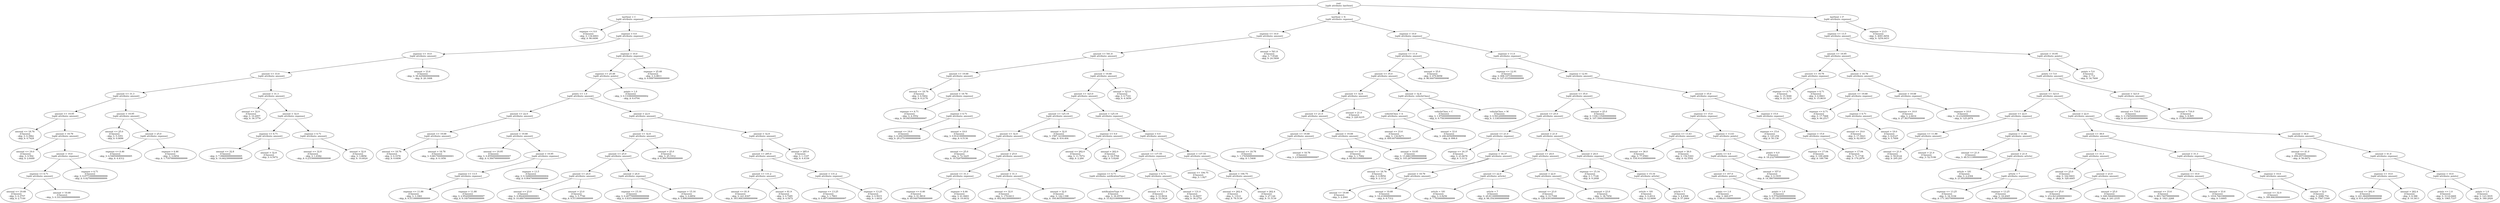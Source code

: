 // Road_Traffic_Fine_Management_Process-p_3-9
digraph "Road_Traffic_Fine_Management_Process-p_3-9" {
	"3e860911-e850-4b30-8b24-6344cf34b889" [label="root 
 [split attribute: lastSent]"]
	"606632a6-4777-4c42-a4dd-ae7293cd2517" [label="lastSent = C 
 [split attribute: expense]"]
	"3e860911-e850-4b30-8b24-6344cf34b889" -> "606632a6-4777-4c42-a4dd-ae7293cd2517"
	"7e75f467-8477-4f25-a066-72a05daa193a" [label="expense <= 0.0 
 [Classes]: 
 - skip_3: 134.6003 
 - skip_4: 86.6496"]
	"606632a6-4777-4c42-a4dd-ae7293cd2517" -> "7e75f467-8477-4f25-a066-72a05daa193a"
	"1f48f1d6-de43-4630-88c9-9757f2afadd5" [label="expense > 0.0 
 [split attribute: expense]"]
	"606632a6-4777-4c42-a4dd-ae7293cd2517" -> "1f48f1d6-de43-4630-88c9-9757f2afadd5"
	"d283c1f4-e67e-47c6-b263-8252c36c9f81" [label="expense <= 10.0 
 [split attribute: amount]"]
	"1f48f1d6-de43-4630-88c9-9757f2afadd5" -> "d283c1f4-e67e-47c6-b263-8252c36c9f81"
	"c2f6b8d6-0131-44cf-8bc7-99d8a92acdb5" [label="amount <= 33.6 
 [split attribute: amount]"]
	"d283c1f4-e67e-47c6-b263-8252c36c9f81" -> "c2f6b8d6-0131-44cf-8bc7-99d8a92acdb5"
	"9b2eb2ec-3034-41ed-a1fa-fab0d1d97e1f" [label="amount <= 31.3 
 [split attribute: amount]"]
	"c2f6b8d6-0131-44cf-8bc7-99d8a92acdb5" -> "9b2eb2ec-3034-41ed-a1fa-fab0d1d97e1f"
	"ccdbf25b-654c-4292-a354-b0bbafd02d6f" [label="amount <= 19.95 
 [split attribute: amount]"]
	"9b2eb2ec-3034-41ed-a1fa-fab0d1d97e1f" -> "ccdbf25b-654c-4292-a354-b0bbafd02d6f"
	"87e9acaa-77d1-4ef2-b3b9-76368590106e" [label="amount <= 18.78 
 [Classes]: 
 - skip_3: 0.3962 
 - skip_4: 0.7424"]
	"ccdbf25b-654c-4292-a354-b0bbafd02d6f" -> "87e9acaa-77d1-4ef2-b3b9-76368590106e"
	"df975d0e-b97f-4ac3-a427-82437fca4ef0" [label="amount > 18.78 
 [split attribute: amount]"]
	"ccdbf25b-654c-4292-a354-b0bbafd02d6f" -> "df975d0e-b97f-4ac3-a427-82437fca4ef0"
	"950aac5c-122a-43d3-adfb-528ba4b617d9" [label="amount <= 19.0 
 [Classes]: 
 - skip_3: 0.502 
 - skip_4: 2.6448"]
	"df975d0e-b97f-4ac3-a427-82437fca4ef0" -> "950aac5c-122a-43d3-adfb-528ba4b617d9"
	"170f0185-d921-4648-82ff-cbd2063bddf5" [label="amount > 19.0 
 [split attribute: expense]"]
	"df975d0e-b97f-4ac3-a427-82437fca4ef0" -> "170f0185-d921-4648-82ff-cbd2063bddf5"
	"0a7f22c3-a87c-4e6f-b667-928172654b8d" [label="expense <= 6.71 
 [split attribute: amount]"]
	"170f0185-d921-4648-82ff-cbd2063bddf5" -> "0a7f22c3-a87c-4e6f-b667-928172654b8d"
	"113275d0-b5c7-4788-b492-322471f26c6c" [label="amount <= 19.68 
 [Classes]: 
 - skip_3: 0.3757 
 - skip_4: 2.7144"]
	"0a7f22c3-a87c-4e6f-b667-928172654b8d" -> "113275d0-b5c7-4788-b492-322471f26c6c"
	"c49f48bc-19ba-4c1e-990c-4a7c4b30fd4e" [label="amount > 19.68 
 [Classes]: 
 - skip_3: 0.10139999999999999"]
	"0a7f22c3-a87c-4e6f-b667-928172654b8d" -> "c49f48bc-19ba-4c1e-990c-4a7c4b30fd4e"
	"a0d50457-816e-4fbb-904a-67626ef5f2e2" [label="expense > 6.71 
 [Classes]: 
 - skip_3: 0.07719999999999999 
 - skip_4: 0.9279999999999999"]
	"170f0185-d921-4648-82ff-cbd2063bddf5" -> "a0d50457-816e-4fbb-904a-67626ef5f2e2"
	"cab33cfc-0b64-443a-a31e-636adf999648" [label="amount > 19.95 
 [split attribute: amount]"]
	"9b2eb2ec-3034-41ed-a1fa-fab0d1d97e1f" -> "cab33cfc-0b64-443a-a31e-636adf999648"
	"89feb1f9-775b-45a9-af47-04e6e8a1ac65" [label="amount <= 25.0 
 [Classes]: 
 - skip_3: 5.1051 
 - skip_4: 0.0696"]
	"cab33cfc-0b64-443a-a31e-636adf999648" -> "89feb1f9-775b-45a9-af47-04e6e8a1ac65"
	"17c84a5b-fd9e-43e4-9876-f412c5ae220a" [label="amount > 25.0 
 [split attribute: expense]"]
	"cab33cfc-0b64-443a-a31e-636adf999648" -> "17c84a5b-fd9e-43e4-9876-f412c5ae220a"
	"41123c08-3abc-4b23-abe5-274251a25013" [label="expense <= 6.46 
 [Classes]: 
 - skip_3: 4.5485999999999995 
 - skip_4: 4.4312"]
	"17c84a5b-fd9e-43e4-9876-f412c5ae220a" -> "41123c08-3abc-4b23-abe5-274251a25013"
	"39a1c5d0-2c3d-44e6-858a-31b41bcdf614" [label="expense > 6.46 
 [Classes]: 
 - skip_3: 3.0454 
 - skip_4: 1.7167999999999999"]
	"17c84a5b-fd9e-43e4-9876-f412c5ae220a" -> "39a1c5d0-2c3d-44e6-858a-31b41bcdf614"
	"789661a3-50fe-49d3-a004-7d2cc0c4547b" [label="amount > 31.3 
 [split attribute: amount]"]
	"c2f6b8d6-0131-44cf-8bc7-99d8a92acdb5" -> "789661a3-50fe-49d3-a004-7d2cc0c4547b"
	"84130292-16d8-4c7d-bf4d-b6d0aac09f3e" [label="amount <= 32.0 
 [Classes]: 
 - skip_3: 10.2957 
 - skip_4: 36.3776"]
	"789661a3-50fe-49d3-a004-7d2cc0c4547b" -> "84130292-16d8-4c7d-bf4d-b6d0aac09f3e"
	"ed899dd4-9ab6-48ee-8c38-deed4238b79a" [label="amount > 32.0 
 [split attribute: expense]"]
	"789661a3-50fe-49d3-a004-7d2cc0c4547b" -> "ed899dd4-9ab6-48ee-8c38-deed4238b79a"
	"b372d299-51ae-48a2-a37e-11836c17e14c" [label="expense <= 6.71 
 [split attribute: amount]"]
	"ed899dd4-9ab6-48ee-8c38-deed4238b79a" -> "b372d299-51ae-48a2-a37e-11836c17e14c"
	"3d8cb34f-523e-4c8d-8f74-6d3a45f4d976" [label="amount <= 32.8 
 [Classes]: 
 - skip_3: 7.0969999999999995 
 - skip_4: 14.662399999999998"]
	"b372d299-51ae-48a2-a37e-11836c17e14c" -> "3d8cb34f-523e-4c8d-8f74-6d3a45f4d976"
	"ae5b9739-24ca-41ef-94e7-078ba8434cb5" [label="amount > 32.8 
 [Classes]: 
 - skip_3: 6.5472"]
	"b372d299-51ae-48a2-a37e-11836c17e14c" -> "ae5b9739-24ca-41ef-94e7-078ba8434cb5"
	"a68d0e0f-7b86-4404-b89e-222bf5f93ba1" [label="expense > 6.71 
 [split attribute: amount]"]
	"ed899dd4-9ab6-48ee-8c38-deed4238b79a" -> "a68d0e0f-7b86-4404-b89e-222bf5f93ba1"
	"83927cf9-b169-40d0-9d5e-eff86458a3bf" [label="amount <= 32.8 
 [Classes]: 
 - skip_3: 1.6382 
 - skip_4: 0.23199999999999998"]
	"a68d0e0f-7b86-4404-b89e-222bf5f93ba1" -> "83927cf9-b169-40d0-9d5e-eff86458a3bf"
	"0c2472f1-3f03-41ae-9f13-c21e7c4a89cf" [label="amount > 32.8 
 [Classes]: 
 - skip_3: 3.8856 
 - skip_4: 10.6024"]
	"a68d0e0f-7b86-4404-b89e-222bf5f93ba1" -> "0c2472f1-3f03-41ae-9f13-c21e7c4a89cf"
	"5e988e7b-d3e2-405a-8dd5-55d0955a1f40" [label="amount > 33.6 
 [Classes]: 
 - skip_3: 56.425900000000006 
 - skip_4: 20.1608"]
	"d283c1f4-e67e-47c6-b263-8252c36c9f81" -> "5e988e7b-d3e2-405a-8dd5-55d0955a1f40"
	"3ef0b7e0-240b-4c0c-ad1d-a2edf5186b3f" [label="expense > 10.0 
 [split attribute: expense]"]
	"1f48f1d6-de43-4630-88c9-9757f2afadd5" -> "3ef0b7e0-240b-4c0c-ad1d-a2edf5186b3f"
	"dec45a2b-4cc8-4e4a-8012-03ecd5d75d92" [label="expense <= 25.48 
 [split attribute: points]"]
	"3ef0b7e0-240b-4c0c-ad1d-a2edf5186b3f" -> "dec45a2b-4cc8-4e4a-8012-03ecd5d75d92"
	"bf08ad7b-4d54-4a03-a61b-03d665d82870" [label="points <= 1.0 
 [split attribute: amount]"]
	"dec45a2b-4cc8-4e4a-8012-03ecd5d75d92" -> "bf08ad7b-4d54-4a03-a61b-03d665d82870"
	"214dd8c8-b938-4e10-bc04-9956d8205964" [label="amount <= 22.0 
 [split attribute: amount]"]
	"bf08ad7b-4d54-4a03-a61b-03d665d82870" -> "214dd8c8-b938-4e10-bc04-9956d8205964"
	"71e7434e-8c07-46d3-b289-17fadc51e613" [label="amount <= 19.68 
 [split attribute: amount]"]
	"214dd8c8-b938-4e10-bc04-9956d8205964" -> "71e7434e-8c07-46d3-b289-17fadc51e613"
	"eb1face8-b4b9-42c8-9496-5b94bd4d3ec0" [label="amount <= 18.78 
 [Classes]: 
 - skip_3: 0.3378 
 - skip_4: 0.6496"]
	"71e7434e-8c07-46d3-b289-17fadc51e613" -> "eb1face8-b4b9-42c8-9496-5b94bd4d3ec0"
	"2a682358-296b-4e02-a022-86091d27e862" [label="amount > 18.78 
 [Classes]: 
 - skip_3: 0.6817000000000001 
 - skip_4: 0.1856"]
	"71e7434e-8c07-46d3-b289-17fadc51e613" -> "2a682358-296b-4e02-a022-86091d27e862"
	"82d2dad3-b1d6-4b17-8036-c3e2c4769d64" [label="amount > 19.68 
 [split attribute: amount]"]
	"214dd8c8-b938-4e10-bc04-9956d8205964" -> "82d2dad3-b1d6-4b17-8036-c3e2c4769d64"
	"a1e7edd1-5e9a-4b0b-8360-8f2277fee875" [label="amount <= 19.95 
 [Classes]: 
 - skip_3: 0.45500000000000007 
 - skip_4: 4.384799999999999"]
	"82d2dad3-b1d6-4b17-8036-c3e2c4769d64" -> "a1e7edd1-5e9a-4b0b-8360-8f2277fee875"
	"96ea91ce-7e95-42d5-8bad-27494a9e0b18" [label="amount > 19.95 
 [split attribute: expense]"]
	"82d2dad3-b1d6-4b17-8036-c3e2c4769d64" -> "96ea91ce-7e95-42d5-8bad-27494a9e0b18"
	"209f0136-66f5-4113-8aff-cb598caffcc0" [label="expense <= 13.5 
 [split attribute: expense]"]
	"96ea91ce-7e95-42d5-8bad-27494a9e0b18" -> "209f0136-66f5-4113-8aff-cb598caffcc0"
	"a313d7bc-0b6b-4b5d-b224-a2fa8e3be72c" [label="expense <= 11.88 
 [Classes]: 
 - skip_3: 3.1861 
 - skip_4: 9.511999999999999"]
	"209f0136-66f5-4113-8aff-cb598caffcc0" -> "a313d7bc-0b6b-4b5d-b224-a2fa8e3be72c"
	"9e9997f0-6cf6-46f7-bcd8-750bd7e0f82c" [label="expense > 11.88 
 [Classes]: 
 - skip_3: 2.9520999999999997 
 - skip_4: 9.140799999999999"]
	"209f0136-66f5-4113-8aff-cb598caffcc0" -> "9e9997f0-6cf6-46f7-bcd8-750bd7e0f82c"
	"c458fc06-489b-47d4-a2e1-a14fe851b2db" [label="expense > 13.5 
 [Classes]: 
 - skip_3: 0.32880000000000004 
 - skip_4: 0.9047999999999999"]
	"96ea91ce-7e95-42d5-8bad-27494a9e0b18" -> "c458fc06-489b-47d4-a2e1-a14fe851b2db"
	"c683b00e-34e8-4d76-a9b0-c258a8ff6c83" [label="amount > 22.0 
 [split attribute: amount]"]
	"bf08ad7b-4d54-4a03-a61b-03d665d82870" -> "c683b00e-34e8-4d76-a9b0-c258a8ff6c83"
	"2425483c-52a3-47b7-82a9-87071e337df0" [label="amount <= 32.8 
 [split attribute: amount]"]
	"c683b00e-34e8-4d76-a9b0-c258a8ff6c83" -> "2425483c-52a3-47b7-82a9-87071e337df0"
	"57dac938-d6f4-46f3-9ebc-4e8764f8d60c" [label="amount <= 25.0 
 [split attribute: amount]"]
	"2425483c-52a3-47b7-82a9-87071e337df0" -> "57dac938-d6f4-46f3-9ebc-4e8764f8d60c"
	"99fb81a8-f884-417f-afbc-17a8767d43dd" [label="amount <= 24.0 
 [split attribute: amount]"]
	"57dac938-d6f4-46f3-9ebc-4e8764f8d60c" -> "99fb81a8-f884-417f-afbc-17a8767d43dd"
	"11dafc6e-68c5-41da-9f97-d55614949e2b" [label="amount <= 23.0 
 [Classes]: 
 - skip_3: 4.992400000000001 
 - skip_4: 10.880799999999999"]
	"99fb81a8-f884-417f-afbc-17a8767d43dd" -> "11dafc6e-68c5-41da-9f97-d55614949e2b"
	"b6615a49-fbfb-48ab-a198-a9bd7460a4f3" [label="amount > 23.0 
 [Classes]: 
 - skip_3: 5.7746 
 - skip_4: 9.511999999999999"]
	"99fb81a8-f884-417f-afbc-17a8767d43dd" -> "b6615a49-fbfb-48ab-a198-a9bd7460a4f3"
	"45cb0b8c-7e46-4306-99d0-823dee909133" [label="amount > 24.0 
 [split attribute: expense]"]
	"57dac938-d6f4-46f3-9ebc-4e8764f8d60c" -> "45cb0b8c-7e46-4306-99d0-823dee909133"
	"c0e692dc-5c34-417c-a762-0081876ecc72" [label="expense <= 15.16 
 [Classes]: 
 - skip_3: 0.20779999999999998 
 - skip_4: 0.8351999999999999"]
	"45cb0b8c-7e46-4306-99d0-823dee909133" -> "c0e692dc-5c34-417c-a762-0081876ecc72"
	"99443fdd-ee5d-4d35-82ca-17e092c9d824" [label="expense > 15.16 
 [Classes]: 
 - skip_3: 0.6854 
 - skip_4: 5.498399999999999"]
	"45cb0b8c-7e46-4306-99d0-823dee909133" -> "99443fdd-ee5d-4d35-82ca-17e092c9d824"
	"55d4b668-7c20-48e9-b854-c02124256f68" [label="amount > 25.0 
 [Classes]: 
 - skip_3: 45.1912 
 - skip_4: 4.384799999999999"]
	"2425483c-52a3-47b7-82a9-87071e337df0" -> "55d4b668-7c20-48e9-b854-c02124256f68"
	"9ecf4518-dac5-4a6d-a306-654008efe9c3" [label="amount > 32.8 
 [split attribute: amount]"]
	"c683b00e-34e8-4d76-a9b0-c258a8ff6c83" -> "9ecf4518-dac5-4a6d-a306-654008efe9c3"
	"ffed4286-ab84-48c5-8470-b43139603fce" [label="amount <= 285.0 
 [split attribute: amount]"]
	"9ecf4518-dac5-4a6d-a306-654008efe9c3" -> "ffed4286-ab84-48c5-8470-b43139603fce"
	"1d4f3ef2-ff86-4fb9-babd-4f446af9b57b" [label="amount <= 131.2 
 [split attribute: amount]"]
	"ffed4286-ab84-48c5-8470-b43139603fce" -> "1d4f3ef2-ff86-4fb9-babd-4f446af9b57b"
	"771da882-ac62-41eb-9c3c-ca23cad5a681" [label="amount <= 81.9 
 [Classes]: 
 - skip_3: 221.8307 
 - skip_4: 303.96639999999996"]
	"1d4f3ef2-ff86-4fb9-babd-4f446af9b57b" -> "771da882-ac62-41eb-9c3c-ca23cad5a681"
	"7c5ee0cb-0dc7-40f4-9ede-0e6e5eaabb56" [label="amount > 81.9 
 [Classes]: 
 - skip_3: 0.7285 
 - skip_4: 4.5472"]
	"1d4f3ef2-ff86-4fb9-babd-4f446af9b57b" -> "7c5ee0cb-0dc7-40f4-9ede-0e6e5eaabb56"
	"3b1a75c9-6ea8-45f3-9262-e2552adce1f3" [label="amount > 131.2 
 [split attribute: expense]"]
	"ffed4286-ab84-48c5-8470-b43139603fce" -> "3b1a75c9-6ea8-45f3-9262-e2552adce1f3"
	"4609406e-1b45-4c3e-8531-7267251d3a5b" [label="expense <= 13.25 
 [Classes]: 
 - skip_3: 1.7803 
 - skip_4: 0.48719999999999997"]
	"3b1a75c9-6ea8-45f3-9262-e2552adce1f3" -> "4609406e-1b45-4c3e-8531-7267251d3a5b"
	"d26ee71c-245e-45a3-8109-44f5d42d85b2" [label="expense > 13.25 
 [Classes]: 
 - skip_3: 0.5015 
 - skip_4: 1.6032"]
	"3b1a75c9-6ea8-45f3-9262-e2552adce1f3" -> "d26ee71c-245e-45a3-8109-44f5d42d85b2"
	"3d1bfb43-d75b-40b8-86d7-742eaa8abb35" [label="amount > 285.0 
 [Classes]: 
 - skip_3: 1.1107 
 - skip_4: 4.4336"]
	"9ecf4518-dac5-4a6d-a306-654008efe9c3" -> "3d1bfb43-d75b-40b8-86d7-742eaa8abb35"
	"a0b1a2d0-9df3-40ee-a9c3-00cd8732ab64" [label="points > 1.0 
 [Classes]: 
 - skip_3: 0.13390000000000002 
 - skip_4: 8.4704"]
	"dec45a2b-4cc8-4e4a-8012-03ecd5d75d92" -> "a0b1a2d0-9df3-40ee-a9c3-00cd8732ab64"
	"9c45f7f1-28c0-4604-b7f7-407def4c1a03" [label="expense > 25.48 
 [Classes]: 
 - skip_3: 6.8811 
 - skip_4: 9.008799999999999"]
	"3ef0b7e0-240b-4c0c-ad1d-a2edf5186b3f" -> "9c45f7f1-28c0-4604-b7f7-407def4c1a03"
	"eceb80f8-f365-47e8-89f1-fca2b399ad7a" [label="lastSent = N 
 [split attribute: expense]"]
	"3e860911-e850-4b30-8b24-6344cf34b889" -> "eceb80f8-f365-47e8-89f1-fca2b399ad7a"
	"e6ac303b-de8d-485d-9d3f-1ce388ef6425" [label="expense <= 10.0 
 [split attribute: amount]"]
	"eceb80f8-f365-47e8-89f1-fca2b399ad7a" -> "e6ac303b-de8d-485d-9d3f-1ce388ef6425"
	"527ced75-3b5b-4e98-9dc4-472542c11ec2" [label="amount <= 541.8 
 [split attribute: amount]"]
	"e6ac303b-de8d-485d-9d3f-1ce388ef6425" -> "527ced75-3b5b-4e98-9dc4-472542c11ec2"
	"4e9475d6-ff36-4955-b401-661d141e48dd" [label="amount <= 19.68 
 [split attribute: amount]"]
	"527ced75-3b5b-4e98-9dc4-472542c11ec2" -> "4e9475d6-ff36-4955-b401-661d141e48dd"
	"ce07e232-55cd-4101-b2f2-68b8d5b37b88" [label="amount <= 18.78 
 [Classes]: 
 - skip_3: 6.5402 
 - skip_4: 8.2176"]
	"4e9475d6-ff36-4955-b401-661d141e48dd" -> "ce07e232-55cd-4101-b2f2-68b8d5b37b88"
	"22d98e49-e8c8-4269-a879-d341cbab9f70" [label="amount > 18.78 
 [split attribute: expense]"]
	"4e9475d6-ff36-4955-b401-661d141e48dd" -> "22d98e49-e8c8-4269-a879-d341cbab9f70"
	"3235f1ba-d7a7-49bd-b560-a31855564d20" [label="expense <= 6.71 
 [Classes]: 
 - skip_3: 4.3552 
 - skip_4: 30.045599999999997"]
	"22d98e49-e8c8-4269-a879-d341cbab9f70" -> "3235f1ba-d7a7-49bd-b560-a31855564d20"
	"d18abf15-4e1a-45b3-9dd9-d7bd2807df67" [label="expense > 6.71 
 [split attribute: amount]"]
	"22d98e49-e8c8-4269-a879-d341cbab9f70" -> "d18abf15-4e1a-45b3-9dd9-d7bd2807df67"
	"8975ea9d-3fa6-4356-b1e3-ada6e85d874c" [label="amount <= 19.0 
 [Classes]: 
 - skip_3: 6.2943999999999996 
 - skip_4: 29.275199999999998"]
	"d18abf15-4e1a-45b3-9dd9-d7bd2807df67" -> "8975ea9d-3fa6-4356-b1e3-ada6e85d874c"
	"915e5e0e-46df-4931-84fb-0a964de0d5b3" [label="amount > 19.0 
 [Classes]: 
 - skip_3: 0.9141999999999999 
 - skip_4: 0.5136"]
	"d18abf15-4e1a-45b3-9dd9-d7bd2807df67" -> "915e5e0e-46df-4931-84fb-0a964de0d5b3"
	"2f9b10c5-d5eb-4d9b-8b89-154583e17570" [label="amount > 19.68 
 [split attribute: amount]"]
	"527ced75-3b5b-4e98-9dc4-472542c11ec2" -> "2f9b10c5-d5eb-4d9b-8b89-154583e17570"
	"12847253-8208-4a5c-aa30-e01c3dc2b6a9" [label="amount <= 323.0 
 [split attribute: amount]"]
	"2f9b10c5-d5eb-4d9b-8b89-154583e17570" -> "12847253-8208-4a5c-aa30-e01c3dc2b6a9"
	"d30535f1-0831-4525-884f-d68f87955728" [label="amount <= 125.19 
 [split attribute: amount]"]
	"12847253-8208-4a5c-aa30-e01c3dc2b6a9" -> "d30535f1-0831-4525-884f-d68f87955728"
	"9db6c40e-0ba3-422c-942d-1384955bbf11" [label="amount <= 32.8 
 [split attribute: amount]"]
	"d30535f1-0831-4525-884f-d68f87955728" -> "9db6c40e-0ba3-422c-942d-1384955bbf11"
	"d4a7887a-30a9-4b75-b493-b4ca468d1a75" [label="amount <= 25.0 
 [Classes]: 
 - skip_3: 72.3225 
 - skip_4: 10.528799999999999"]
	"9db6c40e-0ba3-422c-942d-1384955bbf11" -> "d4a7887a-30a9-4b75-b493-b4ca468d1a75"
	"80455bfe-8752-4ee4-861d-f3037a6ee377" [label="amount > 25.0 
 [split attribute: amount]"]
	"9db6c40e-0ba3-422c-942d-1384955bbf11" -> "80455bfe-8752-4ee4-861d-f3037a6ee377"
	"77b490ca-1809-4676-b7af-e00bba0c4a4b" [label="amount <= 31.3 
 [split attribute: expense]"]
	"80455bfe-8752-4ee4-861d-f3037a6ee377" -> "77b490ca-1809-4676-b7af-e00bba0c4a4b"
	"a1cf272e-cd0d-4ae7-8ca7-4e5009bcb8a7" [label="expense <= 6.46 
 [Classes]: 
 - skip_3: 91.9818 
 - skip_4: 49.04879999999999"]
	"77b490ca-1809-4676-b7af-e00bba0c4a4b" -> "a1cf272e-cd0d-4ae7-8ca7-4e5009bcb8a7"
	"2e96c836-4994-47ef-86ee-d6f576a2b556" [label="expense > 6.46 
 [Classes]: 
 - skip_3: 41.8483 
 - skip_4: 19.0032"]
	"77b490ca-1809-4676-b7af-e00bba0c4a4b" -> "2e96c836-4994-47ef-86ee-d6f576a2b556"
	"c4b02696-ade9-4aaf-96f6-9557b5c57064" [label="amount > 31.3 
 [split attribute: amount]"]
	"80455bfe-8752-4ee4-861d-f3037a6ee377" -> "c4b02696-ade9-4aaf-96f6-9557b5c57064"
	"2dfd7668-d2c1-48d3-bb3c-d14a5f0a3314" [label="amount <= 32.0 
 [Classes]: 
 - skip_3: 179.6413 
 - skip_4: 402.66239999999993"]
	"c4b02696-ade9-4aaf-96f6-9557b5c57064" -> "2dfd7668-d2c1-48d3-bb3c-d14a5f0a3314"
	"2f0216ff-9891-4208-891d-c705ae6dacb4" [label="amount > 32.0 
 [Classes]: 
 - skip_3: 142.1398 
 - skip_4: 164.86559999999997"]
	"c4b02696-ade9-4aaf-96f6-9557b5c57064" -> "2f0216ff-9891-4208-891d-c705ae6dacb4"
	"af68ba08-423e-402b-b4ee-0789e867d95f" [label="amount > 32.8 
 [Classes]: 
 - skip_3: 1587.3210000000001 
 - skip_4: 416.404"]
	"d30535f1-0831-4525-884f-d68f87955728" -> "af68ba08-423e-402b-b4ee-0789e867d95f"
	"9ddefc82-1ffa-4046-9f33-e55b55c7d2bf" [label="amount > 125.19 
 [split attribute: expense]"]
	"12847253-8208-4a5c-aa30-e01c3dc2b6a9" -> "9ddefc82-1ffa-4046-9f33-e55b55c7d2bf"
	"c23b7186-8114-4a01-b2d2-c33938bc456b" [label="expense <= 0.0 
 [split attribute: amount]"]
	"9ddefc82-1ffa-4046-9f33-e55b55c7d2bf" -> "c23b7186-8114-4a01-b2d2-c33938bc456b"
	"a2a6bcca-364a-43b8-8893-8994eb027056" [label="amount <= 262.0 
 [Classes]: 
 - skip_3: 11.7072 
 - skip_4: 2.284"]
	"c23b7186-8114-4a01-b2d2-c33938bc456b" -> "a2a6bcca-364a-43b8-8893-8994eb027056"
	"de22f074-f81c-4f30-b213-ded44fc92e4d" [label="amount > 262.0 
 [Classes]: 
 - skip_3: 16.5768 
 - skip_4: 5.8248"]
	"c23b7186-8114-4a01-b2d2-c33938bc456b" -> "de22f074-f81c-4f30-b213-ded44fc92e4d"
	"5bd841d4-542a-4bde-8ba1-bb805c3e951b" [label="expense > 0.0 
 [split attribute: amount]"]
	"9ddefc82-1ffa-4046-9f33-e55b55c7d2bf" -> "5bd841d4-542a-4bde-8ba1-bb805c3e951b"
	"44b685fc-5d8e-4520-a215-5c80f1bc5535" [label="amount <= 137.55 
 [split attribute: expense]"]
	"5bd841d4-542a-4bde-8ba1-bb805c3e951b" -> "44b685fc-5d8e-4520-a215-5c80f1bc5535"
	"ee0cb123-c9d0-4c82-b205-95abb8ea7014" [label="expense <= 6.71 
 [split attribute: notificationType]"]
	"44b685fc-5d8e-4520-a215-5c80f1bc5535" -> "ee0cb123-c9d0-4c82-b205-95abb8ea7014"
	"e37bd5be-d1e3-4d2f-a675-3cf7230d8ba5" [label="notificationType = P 
 [Classes]: 
 - skip_3: 30.4574 
 - skip_4: 33.423199999999994"]
	"ee0cb123-c9d0-4c82-b205-95abb8ea7014" -> "e37bd5be-d1e3-4d2f-a675-3cf7230d8ba5"
	"c170fd06-3a85-48b4-8dae-b00a8808078e" [label="expense > 6.71 
 [split attribute: amount]"]
	"44b685fc-5d8e-4520-a215-5c80f1bc5535" -> "c170fd06-3a85-48b4-8dae-b00a8808078e"
	"48ebc243-f820-476f-acaf-10609bcf0233" [label="amount <= 131.0 
 [Classes]: 
 - skip_3: 33.9034 
 - skip_4: 53.5624"]
	"c170fd06-3a85-48b4-8dae-b00a8808078e" -> "48ebc243-f820-476f-acaf-10609bcf0233"
	"5173aa8a-3a1c-45fd-8f2f-c2c5d11fd0aa" [label="amount > 131.0 
 [Classes]: 
 - skip_3: 16.8457 
 - skip_4: 36.2752"]
	"c170fd06-3a85-48b4-8dae-b00a8808078e" -> "5173aa8a-3a1c-45fd-8f2f-c2c5d11fd0aa"
	"1b1b6743-105c-48b7-93b2-0c435a27b140" [label="amount > 137.55 
 [split attribute: amount]"]
	"5bd841d4-542a-4bde-8ba1-bb805c3e951b" -> "1b1b6743-105c-48b7-93b2-0c435a27b140"
	"24de99cb-bb28-4734-949b-1c46d3344bea" [label="amount <= 194.75 
 [Classes]: 
 - skip_3: 1.827"]
	"1b1b6743-105c-48b7-93b2-0c435a27b140" -> "24de99cb-bb28-4734-949b-1c46d3344bea"
	"75a6730d-2058-43dc-b4ab-0ed6e8426ea0" [label="amount > 194.75 
 [split attribute: amount]"]
	"1b1b6743-105c-48b7-93b2-0c435a27b140" -> "75a6730d-2058-43dc-b4ab-0ed6e8426ea0"
	"77f96265-736d-4ad5-90f3-a1d3798497e4" [label="amount <= 262.4 
 [Classes]: 
 - skip_3: 110.0 
 - skip_4: 78.5136"]
	"75a6730d-2058-43dc-b4ab-0ed6e8426ea0" -> "77f96265-736d-4ad5-90f3-a1d3798497e4"
	"68edc828-3621-4729-b2b2-c6a7cbc33a75" [label="amount > 262.4 
 [Classes]: 
 - skip_3: 27.126 
 - skip_4: 31.5136"]
	"75a6730d-2058-43dc-b4ab-0ed6e8426ea0" -> "68edc828-3621-4729-b2b2-c6a7cbc33a75"
	"6baf460f-356c-40e9-9c0f-0f6ea12e9e6b" [label="amount > 323.0 
 [Classes]: 
 - skip_3: 0.7161 
 - skip_4: 4.3656"]
	"2f9b10c5-d5eb-4d9b-8b89-154583e17570" -> "6baf460f-356c-40e9-9c0f-0f6ea12e9e6b"
	"f1586d12-b23d-4d7b-9729-a394a63b5a2d" [label="amount > 541.8 
 [Classes]: 
 - skip_3: 7.9326 
 - skip_4: 24.5408"]
	"e6ac303b-de8d-485d-9d3f-1ce388ef6425" -> "f1586d12-b23d-4d7b-9729-a394a63b5a2d"
	"366b5e70-d67f-4b24-a2e7-10ac0463d12f" [label="expense > 10.0 
 [split attribute: expense]"]
	"eceb80f8-f365-47e8-89f1-fca2b399ad7a" -> "366b5e70-d67f-4b24-a2e7-10ac0463d12f"
	"c47a7c91-9b23-4c98-9300-9d6ffc832d61" [label="expense <= 11.0 
 [split attribute: amount]"]
	"366b5e70-d67f-4b24-a2e7-10ac0463d12f" -> "c47a7c91-9b23-4c98-9300-9d6ffc832d61"
	"a74fa4fc-ccf9-4456-bdfb-91274b730045" [label="amount <= 35.0 
 [split attribute: amount]"]
	"c47a7c91-9b23-4c98-9300-9d6ffc832d61" -> "a74fa4fc-ccf9-4456-bdfb-91274b730045"
	"ed4943e9-6e73-4ec1-8844-a9fba968cf1d" [label="amount <= 32.8 
 [split attribute: amount]"]
	"a74fa4fc-ccf9-4456-bdfb-91274b730045" -> "ed4943e9-6e73-4ec1-8844-a9fba968cf1d"
	"5852d794-59e7-4de3-81e4-03585ac1a238" [label="amount <= 21.0 
 [split attribute: amount]"]
	"ed4943e9-6e73-4ec1-8844-a9fba968cf1d" -> "5852d794-59e7-4de3-81e4-03585ac1a238"
	"4c423db4-26c4-4b50-af1e-77228c8bfef6" [label="amount <= 19.68 
 [split attribute: amount]"]
	"5852d794-59e7-4de3-81e4-03585ac1a238" -> "4c423db4-26c4-4b50-af1e-77228c8bfef6"
	"634ddf54-57f8-42b2-8797-704344a1b55a" [label="amount <= 18.78 
 [Classes]: 
 - skip_3: 1.1765999999999999 
 - skip_4: 1.5408"]
	"4c423db4-26c4-4b50-af1e-77228c8bfef6" -> "634ddf54-57f8-42b2-8797-704344a1b55a"
	"7e3fa337-eb47-4ef3-b1be-c00278b01f89" [label="amount > 18.78 
 [Classes]: 
 - skip_3: 2.0366999999999997"]
	"4c423db4-26c4-4b50-af1e-77228c8bfef6" -> "7e3fa337-eb47-4ef3-b1be-c00278b01f89"
	"a8b7e2a5-ac83-4f02-b633-f32dd11c6928" [label="amount > 19.68 
 [split attribute: amount]"]
	"5852d794-59e7-4de3-81e4-03585ac1a238" -> "a8b7e2a5-ac83-4f02-b633-f32dd11c6928"
	"e6de41ca-1e47-449c-8535-ded46bb819cb" [label="amount <= 19.95 
 [Classes]: 
 - skip_3: 1.7082 
 - skip_4: 44.68319999999999"]
	"a8b7e2a5-ac83-4f02-b633-f32dd11c6928" -> "e6de41ca-1e47-449c-8535-ded46bb819cb"
	"7d6c090e-d4c1-42e9-a6ad-98f5e522f6b8" [label="amount > 19.95 
 [Classes]: 
 - skip_3: 13.486199999999998 
 - skip_4: 105.28799999999998"]
	"a8b7e2a5-ac83-4f02-b633-f32dd11c6928" -> "7d6c090e-d4c1-42e9-a6ad-98f5e522f6b8"
	"02eb1bd5-bf62-4d7b-ab56-1c7b1dd5695f" [label="amount > 21.0 
 [Classes]: 
 - skip_3: 220.4235"]
	"ed4943e9-6e73-4ec1-8844-a9fba968cf1d" -> "02eb1bd5-bf62-4d7b-ab56-1c7b1dd5695f"
	"0df27dac-3d3c-4aa5-b38a-916d00763ec7" [label="amount > 32.8 
 [split attribute: vehicleClass]"]
	"a74fa4fc-ccf9-4456-bdfb-91274b730045" -> "0df27dac-3d3c-4aa5-b38a-916d00763ec7"
	"1e7887d4-d761-485e-b4e6-5e1e819539c7" [label="vehicleClass = A 
 [split attribute: amount]"]
	"0df27dac-3d3c-4aa5-b38a-916d00763ec7" -> "1e7887d4-d761-485e-b4e6-5e1e819539c7"
	"98ee3a8a-d23c-463e-86c4-2bd6a82e44d5" [label="amount <= 33.6 
 [Classes]: 
 - skip_3: 134.8271 
 - skip_4: 400.60799999999995"]
	"1e7887d4-d761-485e-b4e6-5e1e819539c7" -> "98ee3a8a-d23c-463e-86c4-2bd6a82e44d5"
	"30b222a4-c53a-44f9-804b-403dcdb786d8" [label="amount > 33.6 
 [Classes]: 
 - skip_3: 246.60569999999998 
 - skip_4: 898.8"]
	"1e7887d4-d761-485e-b4e6-5e1e819539c7" -> "30b222a4-c53a-44f9-804b-403dcdb786d8"
	"4ed9b7ad-0afd-4d19-9551-20a82b00f848" [label="vehicleClass = C 
 [Classes]: 
 - skip_3: 1.9709999999999999 
 - skip_4: 9.758399999999998"]
	"0df27dac-3d3c-4aa5-b38a-916d00763ec7" -> "4ed9b7ad-0afd-4d19-9551-20a82b00f848"
	"5b3a2fa4-4560-4abd-b23d-9c0261f744e1" [label="vehicleClass = M 
 [Classes]: 
 - skip_3: 0.5912999999999999 
 - skip_4: 3.3383999999999996"]
	"0df27dac-3d3c-4aa5-b38a-916d00763ec7" -> "5b3a2fa4-4560-4abd-b23d-9c0261f744e1"
	"7355ca21-9fdf-4367-864d-666197821bca" [label="amount > 35.0 
 [Classes]: 
 - skip_3: 479.8058 
 - skip_4: 96.00079999999998"]
	"c47a7c91-9b23-4c98-9300-9d6ffc832d61" -> "7355ca21-9fdf-4367-864d-666197821bca"
	"a6a0938c-b34d-41bd-a04d-74ad3d00ddef" [label="expense > 11.0 
 [split attribute: expense]"]
	"366b5e70-d67f-4b24-a2e7-10ac0463d12f" -> "a6a0938c-b34d-41bd-a04d-74ad3d00ddef"
	"feb34079-c0e3-4b66-b354-f6cfffc005c3" [label="expense <= 12.91 
 [Classes]: 
 - skip_3: 608.1071000000001 
 - skip_4: 127.03359999999999"]
	"a6a0938c-b34d-41bd-a04d-74ad3d00ddef" -> "feb34079-c0e3-4b66-b354-f6cfffc005c3"
	"e20330bd-2551-44ea-a30b-bc6f17a68e97" [label="expense > 12.91 
 [split attribute: amount]"]
	"a6a0938c-b34d-41bd-a04d-74ad3d00ddef" -> "e20330bd-2551-44ea-a30b-bc6f17a68e97"
	"935c6a1d-dbf6-4d80-bc09-6defa9b2defd" [label="amount <= 35.0 
 [split attribute: amount]"]
	"e20330bd-2551-44ea-a30b-bc6f17a68e97" -> "935c6a1d-dbf6-4d80-bc09-6defa9b2defd"
	"0e7e4366-8301-4add-bd99-b0850f2457a9" [label="amount <= 25.0 
 [split attribute: amount]"]
	"935c6a1d-dbf6-4d80-bc09-6defa9b2defd" -> "0e7e4366-8301-4add-bd99-b0850f2457a9"
	"6de77a76-3ef3-4495-8b51-0b1ebf1ec4bf" [label="amount <= 21.0 
 [split attribute: expense]"]
	"0e7e4366-8301-4add-bd99-b0850f2457a9" -> "6de77a76-3ef3-4495-8b51-0b1ebf1ec4bf"
	"a8840328-1cfd-4932-bcb3-1c050dfeab31" [label="expense <= 16.37 
 [Classes]: 
 - skip_3: 23.4678 
 - skip_4: 3.3112"]
	"6de77a76-3ef3-4495-8b51-0b1ebf1ec4bf" -> "a8840328-1cfd-4932-bcb3-1c050dfeab31"
	"97f8aed7-7994-44e7-bca7-c41bcfa700d5" [label="expense > 16.37 
 [split attribute: amount]"]
	"6de77a76-3ef3-4495-8b51-0b1ebf1ec4bf" -> "97f8aed7-7994-44e7-bca7-c41bcfa700d5"
	"42947680-a8f8-4a50-805e-d4d450120f03" [label="amount <= 18.78 
 [Classes]: 
 - skip_3: 0.9954 
 - skip_4: 2.3112"]
	"97f8aed7-7994-44e7-bca7-c41bcfa700d5" -> "42947680-a8f8-4a50-805e-d4d450120f03"
	"107f4f19-d54d-475c-98ea-836a2b4bf0a4" [label="amount > 18.78 
 [split attribute: amount]"]
	"97f8aed7-7994-44e7-bca7-c41bcfa700d5" -> "107f4f19-d54d-475c-98ea-836a2b4bf0a4"
	"5818c946-39eb-4e40-8ecd-460766f812c6" [label="amount <= 19.68 
 [Classes]: 
 - skip_3: 2.2041"]
	"107f4f19-d54d-475c-98ea-836a2b4bf0a4" -> "5818c946-39eb-4e40-8ecd-460766f812c6"
	"593ed47a-5d72-4bc9-8095-e1273f75d721" [label="amount > 19.68 
 [Classes]: 
 - skip_3: 14.219999999999999 
 - skip_4: 8.7312"]
	"107f4f19-d54d-475c-98ea-836a2b4bf0a4" -> "593ed47a-5d72-4bc9-8095-e1273f75d721"
	"5f97b0fa-690a-4c0a-a4d3-062dfe569c44" [label="amount > 21.0 
 [split attribute: amount]"]
	"0e7e4366-8301-4add-bd99-b0850f2457a9" -> "5f97b0fa-690a-4c0a-a4d3-062dfe569c44"
	"b1abbfbb-fc03-48a5-9809-878215ad4ce4" [label="amount <= 24.0 
 [split attribute: amount]"]
	"5f97b0fa-690a-4c0a-a4d3-062dfe569c44" -> "b1abbfbb-fc03-48a5-9809-878215ad4ce4"
	"3d17bb32-06e9-4232-8741-a8109f23ab70" [label="amount <= 22.0 
 [split attribute: article]"]
	"b1abbfbb-fc03-48a5-9809-878215ad4ce4" -> "3d17bb32-06e9-4232-8741-a8109f23ab70"
	"3babc1c5-f736-4aec-8e2e-9f468bbea2f0" [label="article = 181 
 [Classes]: 
 - skip_3: 0.9256 
 - skip_4: 7.703999999999999"]
	"3d17bb32-06e9-4232-8741-a8109f23ab70" -> "3babc1c5-f736-4aec-8e2e-9f468bbea2f0"
	"e42136c4-d5f6-4853-8640-8ffb9d5bf0ba" [label="article = 7 
 [Classes]: 
 - skip_3: 20.811899999999998 
 - skip_4: 98.35439999999998"]
	"3d17bb32-06e9-4232-8741-a8109f23ab70" -> "e42136c4-d5f6-4853-8640-8ffb9d5bf0ba"
	"85109fc6-76f1-49f0-b847-38adbfa9fe03" [label="amount > 22.0 
 [split attribute: amount]"]
	"b1abbfbb-fc03-48a5-9809-878215ad4ce4" -> "85109fc6-76f1-49f0-b847-38adbfa9fe03"
	"cbcabd29-e9f6-4047-bb39-d8c965e5207c" [label="amount <= 23.0 
 [Classes]: 
 - skip_3: 33.7308 
 - skip_4: 120.43919999999999"]
	"85109fc6-76f1-49f0-b847-38adbfa9fe03" -> "cbcabd29-e9f6-4047-bb39-d8c965e5207c"
	"d7bda60d-b95c-4712-8c2f-89e7852b33ec" [label="amount > 23.0 
 [Classes]: 
 - skip_3: 38.7454 
 - skip_4: 118.64159999999998"]
	"85109fc6-76f1-49f0-b847-38adbfa9fe03" -> "d7bda60d-b95c-4712-8c2f-89e7852b33ec"
	"20a09760-ee65-44ca-b925-e06edf984e49" [label="amount > 24.0 
 [split attribute: expense]"]
	"5f97b0fa-690a-4c0a-a4d3-062dfe569c44" -> "20a09760-ee65-44ca-b925-e06edf984e49"
	"c4c7a806-f794-443f-bdaa-37e401f37b75" [label="expense <= 15.16 
 [Classes]: 
 - skip_3: 1.7126 
 - skip_4: 9.2448"]
	"20a09760-ee65-44ca-b925-e06edf984e49" -> "c4c7a806-f794-443f-bdaa-37e401f37b75"
	"320e341d-064f-4559-aeec-5be2082e5c5c" [label="expense > 15.16 
 [split attribute: article]"]
	"20a09760-ee65-44ca-b925-e06edf984e49" -> "320e341d-064f-4559-aeec-5be2082e5c5c"
	"3e9b5911-71fc-457c-a869-d831c21a0a12" [label="article = 181 
 [Classes]: 
 - skip_3: 0.2014 
 - skip_4: 12.0696"]
	"320e341d-064f-4559-aeec-5be2082e5c5c" -> "3e9b5911-71fc-457c-a869-d831c21a0a12"
	"a25190cb-5737-41cb-a37d-42478d505f08" [label="article = 7 
 [Classes]: 
 - skip_3: 4.4308 
 - skip_4: 57.2664"]
	"320e341d-064f-4559-aeec-5be2082e5c5c" -> "a25190cb-5737-41cb-a37d-42478d505f08"
	"75283128-8cce-4bdd-8c91-fd16a7a58cf4" [label="amount > 25.0 
 [Classes]: 
 - skip_3: 1109.1354999999999 
 - skip_4: 107.59919999999998"]
	"935c6a1d-dbf6-4d80-bc09-6defa9b2defd" -> "75283128-8cce-4bdd-8c91-fd16a7a58cf4"
	"f54eb16d-3728-424e-bebb-174c8ded7733" [label="amount > 35.0 
 [split attribute: expense]"]
	"e20330bd-2551-44ea-a30b-bc6f17a68e97" -> "f54eb16d-3728-424e-bebb-174c8ded7733"
	"7ba9426d-160d-4ee2-a6dd-339efd53001d" [label="expense <= 15.0 
 [split attribute: expense]"]
	"f54eb16d-3728-424e-bebb-174c8ded7733" -> "7ba9426d-160d-4ee2-a6dd-339efd53001d"
	"6c14739e-2648-4cd2-b2bc-3fb6941974b4" [label="expense <= 13.43 
 [split attribute: amount]"]
	"7ba9426d-160d-4ee2-a6dd-339efd53001d" -> "6c14739e-2648-4cd2-b2bc-3fb6941974b4"
	"c506706a-473d-40b9-8487-87dff6d55423" [label="amount <= 36.0 
 [Classes]: 
 - skip_3: 77.0583 
 - skip_4: 534.9143999999999"]
	"6c14739e-2648-4cd2-b2bc-3fb6941974b4" -> "c506706a-473d-40b9-8487-87dff6d55423"
	"19e838f7-fe47-404c-a367-264f29e8c636" [label="amount > 36.0 
 [Classes]: 
 - skip_3: 154.5303 
 - skip_4: 42.5592"]
	"6c14739e-2648-4cd2-b2bc-3fb6941974b4" -> "19e838f7-fe47-404c-a367-264f29e8c636"
	"fa8aecad-f836-44a1-a2f8-df60b2076bb8" [label="expense > 13.43 
 [split attribute: points]"]
	"7ba9426d-160d-4ee2-a6dd-339efd53001d" -> "fa8aecad-f836-44a1-a2f8-df60b2076bb8"
	"c88a4055-5e58-40b7-bbc9-a847bc6b2c2c" [label="points <= 4.0 
 [split attribute: amount]"]
	"fa8aecad-f836-44a1-a2f8-df60b2076bb8" -> "c88a4055-5e58-40b7-bbc9-a847bc6b2c2c"
	"cfef8a4f-58ac-4c99-a68f-33b27401b521" [label="amount <= 357.0 
 [split attribute: points]"]
	"c88a4055-5e58-40b7-bbc9-a847bc6b2c2c" -> "cfef8a4f-58ac-4c99-a68f-33b27401b521"
	"f4f315c6-d8a0-4c22-83bc-d048c9b3138e" [label="points <= 1.0 
 [Classes]: 
 - skip_3: 460.077 
 - skip_4: 1146.6119999999999"]
	"cfef8a4f-58ac-4c99-a68f-33b27401b521" -> "f4f315c6-d8a0-4c22-83bc-d048c9b3138e"
	"5f86f3b1-3ec7-4d3e-b7d1-9b2666ed00ef" [label="points > 1.0 
 [Classes]: 
 - skip_3: 0.5792999999999999 
 - skip_4: 35.181599999999996"]
	"cfef8a4f-58ac-4c99-a68f-33b27401b521" -> "5f86f3b1-3ec7-4d3e-b7d1-9b2666ed00ef"
	"e3a6db9b-96c8-4277-a2db-e63650cdb432" [label="amount > 357.0 
 [Classes]: 
 - skip_3: 0.1935 
 - skip_4: 14.380799999999999"]
	"c88a4055-5e58-40b7-bbc9-a847bc6b2c2c" -> "e3a6db9b-96c8-4277-a2db-e63650cdb432"
	"8e5414ad-c14a-4e78-a9ce-8777aa81f22d" [label="points > 4.0 
 [Classes]: 
 - skip_4: 18.232799999999997"]
	"fa8aecad-f836-44a1-a2f8-df60b2076bb8" -> "8e5414ad-c14a-4e78-a9ce-8777aa81f22d"
	"5190cd0b-d973-4aff-bd5e-a704bfb36c46" [label="expense > 15.0 
 [split attribute: expense]"]
	"f54eb16d-3728-424e-bebb-174c8ded7733" -> "5190cd0b-d973-4aff-bd5e-a704bfb36c46"
	"c3dfbe75-52ab-482b-9df7-015eeab68c9c" [label="expense <= 15.6 
 [Classes]: 
 - skip_3: 143.254 
 - skip_4: 50.136"]
	"5190cd0b-d973-4aff-bd5e-a704bfb36c46" -> "c3dfbe75-52ab-482b-9df7-015eeab68c9c"
	"a17d89d1-af3d-4a6b-8f58-fbefd9e2c171" [label="expense > 15.6 
 [split attribute: expense]"]
	"5190cd0b-d973-4aff-bd5e-a704bfb36c46" -> "a17d89d1-af3d-4a6b-8f58-fbefd9e2c171"
	"e5cb4fa3-22ba-47c7-a4bb-43182d082f80" [label="expense <= 17.04 
 [Classes]: 
 - skip_3: 109.2606 
 - skip_4: 189.796"]
	"a17d89d1-af3d-4a6b-8f58-fbefd9e2c171" -> "e5cb4fa3-22ba-47c7-a4bb-43182d082f80"
	"4e8567d0-01f7-40aa-b075-6bb5b9b2d2b6" [label="expense > 17.04 
 [Classes]: 
 - skip_3: 71.1738 
 - skip_4: 174.2976"]
	"a17d89d1-af3d-4a6b-8f58-fbefd9e2c171" -> "4e8567d0-01f7-40aa-b075-6bb5b9b2d2b6"
	"7b5717ae-588b-4288-8d1f-87d2c50c86ce" [label="lastSent = P 
 [split attribute: expense]"]
	"3e860911-e850-4b30-8b24-6344cf34b889" -> "7b5717ae-588b-4288-8d1f-87d2c50c86ce"
	"86decb55-0e2e-4031-9aaf-90471145eaa8" [label="expense <= 13.5 
 [split attribute: amount]"]
	"7b5717ae-588b-4288-8d1f-87d2c50c86ce" -> "86decb55-0e2e-4031-9aaf-90471145eaa8"
	"ade0cbf7-e892-476f-9636-515e0c9260e4" [label="amount <= 19.95 
 [split attribute: amount]"]
	"86decb55-0e2e-4031-9aaf-90471145eaa8" -> "ade0cbf7-e892-476f-9636-515e0c9260e4"
	"8fd0daa7-8490-494a-b0c6-c9804381004c" [label="amount <= 18.78 
 [split attribute: expense]"]
	"ade0cbf7-e892-476f-9636-515e0c9260e4" -> "8fd0daa7-8490-494a-b0c6-c9804381004c"
	"062bee25-168c-493d-9f06-57d8be9a1a3b" [label="expense <= 6.71 
 [Classes]: 
 - skip_3: 15.3048 
 - skip_4: 22.3231"]
	"8fd0daa7-8490-494a-b0c6-c9804381004c" -> "062bee25-168c-493d-9f06-57d8be9a1a3b"
	"1c6b339d-1fee-4def-8bf5-53fe9623d155" [label="expense > 6.71 
 [Classes]: 
 - skip_3: 4.9463 
 - skip_4: 15.9618"]
	"8fd0daa7-8490-494a-b0c6-c9804381004c" -> "1c6b339d-1fee-4def-8bf5-53fe9623d155"
	"f71e01ea-5f21-4a63-aae4-92dc84d4859e" [label="amount > 18.78 
 [split attribute: amount]"]
	"ade0cbf7-e892-476f-9636-515e0c9260e4" -> "f71e01ea-5f21-4a63-aae4-92dc84d4859e"
	"676d1b73-bcc8-4d73-b19d-c500c0d030c3" [label="amount <= 19.68 
 [split attribute: expense]"]
	"f71e01ea-5f21-4a63-aae4-92dc84d4859e" -> "676d1b73-bcc8-4d73-b19d-c500c0d030c3"
	"12d16dac-b447-4ee1-8ae8-87fbc04db18c" [label="expense <= 6.71 
 [Classes]: 
 - skip_3: 17.7468 
 - skip_4: 84.2517"]
	"676d1b73-bcc8-4d73-b19d-c500c0d030c3" -> "12d16dac-b447-4ee1-8ae8-87fbc04db18c"
	"347d6b1b-a321-4dc4-9793-8d23569232c3" [label="expense > 6.71 
 [split attribute: amount]"]
	"676d1b73-bcc8-4d73-b19d-c500c0d030c3" -> "347d6b1b-a321-4dc4-9793-8d23569232c3"
	"be5727d2-0b82-40e7-ad17-6e54c52b8cf3" [label="amount <= 19.0 
 [Classes]: 
 - skip_3: 17.3023 
 - skip_4: 82.0914"]
	"347d6b1b-a321-4dc4-9793-8d23569232c3" -> "be5727d2-0b82-40e7-ad17-6e54c52b8cf3"
	"eccc9769-71c9-49cc-a3cc-d3d1083d47d4" [label="amount > 19.0 
 [Classes]: 
 - skip_3: 8.6127 
 - skip_4: 5.7608"]
	"347d6b1b-a321-4dc4-9793-8d23569232c3" -> "eccc9769-71c9-49cc-a3cc-d3d1083d47d4"
	"3cc5e27d-6728-41a4-bf6a-cc093326e90e" [label="amount > 19.68 
 [split attribute: expense]"]
	"f71e01ea-5f21-4a63-aae4-92dc84d4859e" -> "3cc5e27d-6728-41a4-bf6a-cc093326e90e"
	"197e4f43-58d6-40a4-98d8-7fa50c6ce1e1" [label="expense <= 10.0 
 [Classes]: 
 - skip_3: 2.6416 
 - skip_4: 27.363799999999998"]
	"3cc5e27d-6728-41a4-bf6a-cc093326e90e" -> "197e4f43-58d6-40a4-98d8-7fa50c6ce1e1"
	"09c3cdff-2be4-4fae-b28d-b1ac0ef9d47f" [label="expense > 10.0 
 [Classes]: 
 - skip_3: 14.232999999999999 
 - skip_4: 125.2974"]
	"3cc5e27d-6728-41a4-bf6a-cc093326e90e" -> "09c3cdff-2be4-4fae-b28d-b1ac0ef9d47f"
	"ab493ed7-8e00-4a9d-8f4a-8e8df97f5885" [label="amount > 19.95 
 [split attribute: points]"]
	"86decb55-0e2e-4031-9aaf-90471145eaa8" -> "ab493ed7-8e00-4a9d-8f4a-8e8df97f5885"
	"f074fc92-73a6-4d33-a65e-a3c3a75291c7" [label="points <= 5.0 
 [split attribute: amount]"]
	"ab493ed7-8e00-4a9d-8f4a-8e8df97f5885" -> "f074fc92-73a6-4d33-a65e-a3c3a75291c7"
	"b687b9c0-8d30-4010-b41e-4dd526f7932c" [label="amount <= 323.0 
 [split attribute: amount]"]
	"f074fc92-73a6-4d33-a65e-a3c3a75291c7" -> "b687b9c0-8d30-4010-b41e-4dd526f7932c"
	"42d807c3-bb12-43b9-998f-542cad1a5acf" [label="amount <= 22.0 
 [split attribute: expense]"]
	"b687b9c0-8d30-4010-b41e-4dd526f7932c" -> "42d807c3-bb12-43b9-998f-542cad1a5acf"
	"6316b54a-15f8-4732-9690-f2680da64061" [label="expense <= 11.88 
 [split attribute: amount]"]
	"42d807c3-bb12-43b9-998f-542cad1a5acf" -> "6316b54a-15f8-4732-9690-f2680da64061"
	"e44b8f99-69fd-4dce-b845-e9e18de2655f" [label="amount <= 21.0 
 [Classes]: 
 - skip_3: 59.8124 
 - skip_4: 295.241"]
	"6316b54a-15f8-4732-9690-f2680da64061" -> "e44b8f99-69fd-4dce-b845-e9e18de2655f"
	"1e387981-90cb-4fa5-b0ee-a75f256748af" [label="amount > 21.0 
 [Classes]: 
 - skip_3: 52.5186"]
	"6316b54a-15f8-4732-9690-f2680da64061" -> "1e387981-90cb-4fa5-b0ee-a75f256748af"
	"b30b6c26-098f-4d67-97c8-a6a714d41d01" [label="expense > 11.88 
 [split attribute: amount]"]
	"42d807c3-bb12-43b9-998f-542cad1a5acf" -> "b30b6c26-098f-4d67-97c8-a6a714d41d01"
	"c9202aff-dbfa-4d94-baf5-2aa0ece787cd" [label="amount <= 21.0 
 [Classes]: 
 - skip_3: 48.511199999999995"]
	"b30b6c26-098f-4d67-97c8-a6a714d41d01" -> "c9202aff-dbfa-4d94-baf5-2aa0ece787cd"
	"697b3701-c74d-4038-8793-4db73c82960d" [label="amount > 21.0 
 [split attribute: article]"]
	"b30b6c26-098f-4d67-97c8-a6a714d41d01" -> "697b3701-c74d-4038-8793-4db73c82960d"
	"95a2a884-0492-4660-8026-3dc966c99abc" [label="article = 181 
 [Classes]: 
 - skip_3: 2.2304 
 - skip_4: 21.602999999999998"]
	"697b3701-c74d-4038-8793-4db73c82960d" -> "95a2a884-0492-4660-8026-3dc966c99abc"
	"2ae4f770-4fcf-49cd-8f4d-d9f471ea6f22" [label="article = 7 
 [split attribute: expense]"]
	"697b3701-c74d-4038-8793-4db73c82960d" -> "2ae4f770-4fcf-49cd-8f4d-d9f471ea6f22"
	"88ac3ef9-49fc-42c5-9d23-46002f64a79f" [label="expense <= 13.25 
 [Classes]: 
 - skip_3: 34.3336 
 - skip_4: 171.38379999999998"]
	"2ae4f770-4fcf-49cd-8f4d-d9f471ea6f22" -> "88ac3ef9-49fc-42c5-9d23-46002f64a79f"
	"018d5b97-035e-4847-afe8-4d5b6af8310a" [label="expense > 13.25 
 [Classes]: 
 - skip_3: 18.2045 
 - skip_4: 90.73259999999999"]
	"2ae4f770-4fcf-49cd-8f4d-d9f471ea6f22" -> "018d5b97-035e-4847-afe8-4d5b6af8310a"
	"237d5316-b861-4b19-ab47-b8fd0ab3fbf9" [label="amount > 22.0 
 [split attribute: amount]"]
	"b687b9c0-8d30-4010-b41e-4dd526f7932c" -> "237d5316-b861-4b19-ab47-b8fd0ab3fbf9"
	"eeab9d96-248f-464f-8cb1-149c1e96d0f6" [label="amount <= 38.0 
 [split attribute: amount]"]
	"237d5316-b861-4b19-ab47-b8fd0ab3fbf9" -> "eeab9d96-248f-464f-8cb1-149c1e96d0f6"
	"afa5eea6-c190-40bd-9c68-490d3fc3bf5b" [label="amount <= 31.3 
 [split attribute: amount]"]
	"eeab9d96-248f-464f-8cb1-149c1e96d0f6" -> "afa5eea6-c190-40bd-9c68-490d3fc3bf5b"
	"c4fd4b3e-cf1d-407b-af50-c84f99328d0c" [label="amount <= 23.0 
 [Classes]: 
 - skip_3: 162.9403 
 - skip_4: 320.4445"]
	"afa5eea6-c190-40bd-9c68-490d3fc3bf5b" -> "c4fd4b3e-cf1d-407b-af50-c84f99328d0c"
	"aa6d5f93-aa35-4fd6-904e-1055bbfebda3" [label="amount > 23.0 
 [split attribute: amount]"]
	"afa5eea6-c190-40bd-9c68-490d3fc3bf5b" -> "aa6d5f93-aa35-4fd6-904e-1055bbfebda3"
	"3c46c3b0-f1c5-4515-99a9-94cb0edd5874" [label="amount <= 25.0 
 [Classes]: 
 - skip_3: 212.82120000000003 
 - skip_4: 28.0839"]
	"aa6d5f93-aa35-4fd6-904e-1055bbfebda3" -> "3c46c3b0-f1c5-4515-99a9-94cb0edd5874"
	"bba360cc-e806-4520-9dbc-9f98cab4e468" [label="amount > 25.0 
 [Classes]: 
 - skip_3: 649.5064000000001 
 - skip_4: 241.2335"]
	"aa6d5f93-aa35-4fd6-904e-1055bbfebda3" -> "bba360cc-e806-4520-9dbc-9f98cab4e468"
	"08fa9d67-c03a-4242-a567-0d85a25fa938" [label="amount > 31.3 
 [split attribute: expense]"]
	"eeab9d96-248f-464f-8cb1-149c1e96d0f6" -> "08fa9d67-c03a-4242-a567-0d85a25fa938"
	"8dd61903-a19d-4c69-9a65-5816da0dd3ce" [label="expense <= 10.0 
 [split attribute: amount]"]
	"08fa9d67-c03a-4242-a567-0d85a25fa938" -> "8dd61903-a19d-4c69-9a65-5816da0dd3ce"
	"58ccc08a-5e33-41f7-8605-7ee3cf9f68f2" [label="amount <= 33.6 
 [Classes]: 
 - skip_3: 803.7407999999999 
 - skip_4: 1921.2268"]
	"8dd61903-a19d-4c69-9a65-5816da0dd3ce" -> "58ccc08a-5e33-41f7-8605-7ee3cf9f68f2"
	"129c0993-45b8-4cec-8967-755a8ecbc352" [label="amount > 33.6 
 [Classes]: 
 - skip_3: 1018.7661999999999 
 - skip_4: 3.6005"]
	"8dd61903-a19d-4c69-9a65-5816da0dd3ce" -> "129c0993-45b8-4cec-8967-755a8ecbc352"
	"7fd3eb72-05f1-4fbe-a6d3-6d62d51cacdd" [label="expense > 10.0 
 [split attribute: amount]"]
	"08fa9d67-c03a-4242-a567-0d85a25fa938" -> "7fd3eb72-05f1-4fbe-a6d3-6d62d51cacdd"
	"aab12e2e-54e0-458a-ae93-015e20ce5719" [label="amount <= 32.0 
 [Classes]: 
 - skip_3: 309.90630000000004"]
	"7fd3eb72-05f1-4fbe-a6d3-6d62d51cacdd" -> "aab12e2e-54e0-458a-ae93-015e20ce5719"
	"0e77a8c7-772f-4837-a9d2-e3db3d549b7f" [label="amount > 32.0 
 [Classes]: 
 - skip_3: 4986.754 
 - skip_4: 7567.5309"]
	"7fd3eb72-05f1-4fbe-a6d3-6d62d51cacdd" -> "0e77a8c7-772f-4837-a9d2-e3db3d549b7f"
	"fed86fad-4194-4e6d-9711-b41712420aa4" [label="amount > 38.0 
 [split attribute: amount]"]
	"237d5316-b861-4b19-ab47-b8fd0ab3fbf9" -> "fed86fad-4194-4e6d-9711-b41712420aa4"
	"655d2261-2188-4603-8e80-7175d6c7b914" [label="amount <= 41.0 
 [Classes]: 
 - skip_3: 850.8571000000001 
 - skip_4: 56.8472"]
	"fed86fad-4194-4e6d-9711-b41712420aa4" -> "655d2261-2188-4603-8e80-7175d6c7b914"
	"c3bc5db4-a93a-490b-b620-b7019e8a1c11" [label="amount > 41.0 
 [split attribute: expense]"]
	"fed86fad-4194-4e6d-9711-b41712420aa4" -> "c3bc5db4-a93a-490b-b620-b7019e8a1c11"
	"0cf52e55-e592-436b-a74b-e86368e7671f" [label="expense <= 10.0 
 [split attribute: amount]"]
	"c3bc5db4-a93a-490b-b620-b7019e8a1c11" -> "0cf52e55-e592-436b-a74b-e86368e7671f"
	"e12f8baa-c6f2-461a-bfa1-8539b1f98a00" [label="amount <= 262.4 
 [Classes]: 
 - skip_3: 221.08499999999998 
 - skip_4: 614.2452999999999"]
	"0cf52e55-e592-436b-a74b-e86368e7671f" -> "e12f8baa-c6f2-461a-bfa1-8539b1f98a00"
	"571e80ae-88fa-471a-a69c-f635feb4c134" [label="amount > 262.4 
 [Classes]: 
 - skip_3: 8.388 
 - skip_4: 10.3613"]
	"0cf52e55-e592-436b-a74b-e86368e7671f" -> "571e80ae-88fa-471a-a69c-f635feb4c134"
	"34ef17ca-d92f-4e11-a436-0276e0eacfe2" [label="expense > 10.0 
 [split attribute: points]"]
	"c3bc5db4-a93a-490b-b620-b7019e8a1c11" -> "34ef17ca-d92f-4e11-a436-0276e0eacfe2"
	"992b08ba-389b-4ad5-82cb-fbad64d7f56b" [label="points <= 1.0 
 [Classes]: 
 - skip_3: 3114.6469 
 - skip_4: 1965.7337"]
	"34ef17ca-d92f-4e11-a436-0276e0eacfe2" -> "992b08ba-389b-4ad5-82cb-fbad64d7f56b"
	"2375f379-640e-4196-b2db-70957fa3d7de" [label="points > 1.0 
 [Classes]: 
 - skip_3: 123.3935 
 - skip_4: 340.2924"]
	"34ef17ca-d92f-4e11-a436-0276e0eacfe2" -> "2375f379-640e-4196-b2db-70957fa3d7de"
	"b711f934-626b-4cec-8cdf-d6bc1df4f9fa" [label="amount > 323.0 
 [split attribute: amount]"]
	"f074fc92-73a6-4d33-a65e-a3c3a75291c7" -> "b711f934-626b-4cec-8cdf-d6bc1df4f9fa"
	"cb889ffa-d095-4a42-a928-0efe28b74792" [label="amount <= 716.0 
 [Classes]: 
 - skip_3: 3.1565000000000003 
 - skip_4: 43.205999999999996"]
	"b711f934-626b-4cec-8cdf-d6bc1df4f9fa" -> "cb889ffa-d095-4a42-a928-0efe28b74792"
	"604fb0f6-26a3-4e61-b1a4-74436d63db6e" [label="amount > 716.0 
 [Classes]: 
 - skip_3: 8.905 
 - skip_4: 15.801499999999999"]
	"b711f934-626b-4cec-8cdf-d6bc1df4f9fa" -> "604fb0f6-26a3-4e61-b1a4-74436d63db6e"
	"aefb2581-857e-4cf1-93ce-4be4682a43ea" [label="points > 5.0 
 [Classes]: 
 - skip_3: 7.0 
 - skip_4: 34.7608"]
	"ab493ed7-8e00-4a9d-8f4a-8e8df97f5885" -> "aefb2581-857e-4cf1-93ce-4be4682a43ea"
	"2166b0e9-3bd0-412a-a8c4-12a717b16cfe" [label="expense > 13.5 
 [Classes]: 
 - skip_3: 4091.8454 
 - skip_4: 3254.6431"]
	"7b5717ae-588b-4288-8d1f-87d2c50c86ce" -> "2166b0e9-3bd0-412a-a8c4-12a717b16cfe"
}
